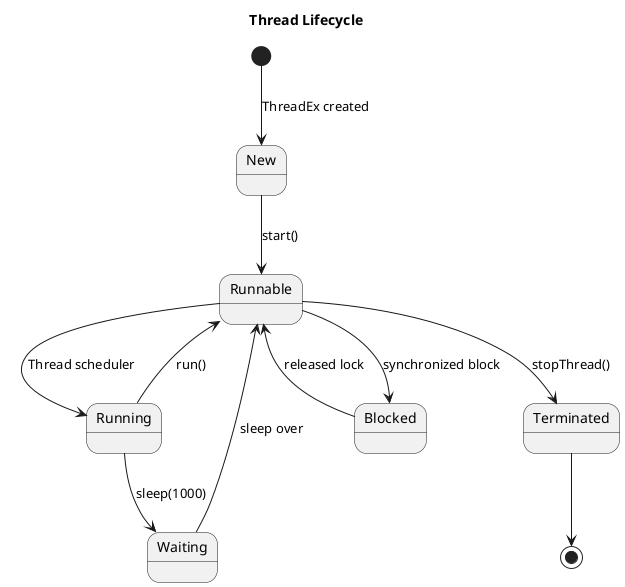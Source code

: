 @startuml
title Thread Lifecycle

[*] --> New : ThreadEx created
New --> Runnable : start()
Runnable --> Running : Thread scheduler
Running --> Waiting : sleep(1000)
Running --> Runnable : run()
Runnable --> Terminated : stopThread()
Waiting --> Runnable : sleep over
Runnable --> Blocked : synchronized block
Blocked --> Runnable : released lock
Terminated --> [*]

@enduml

